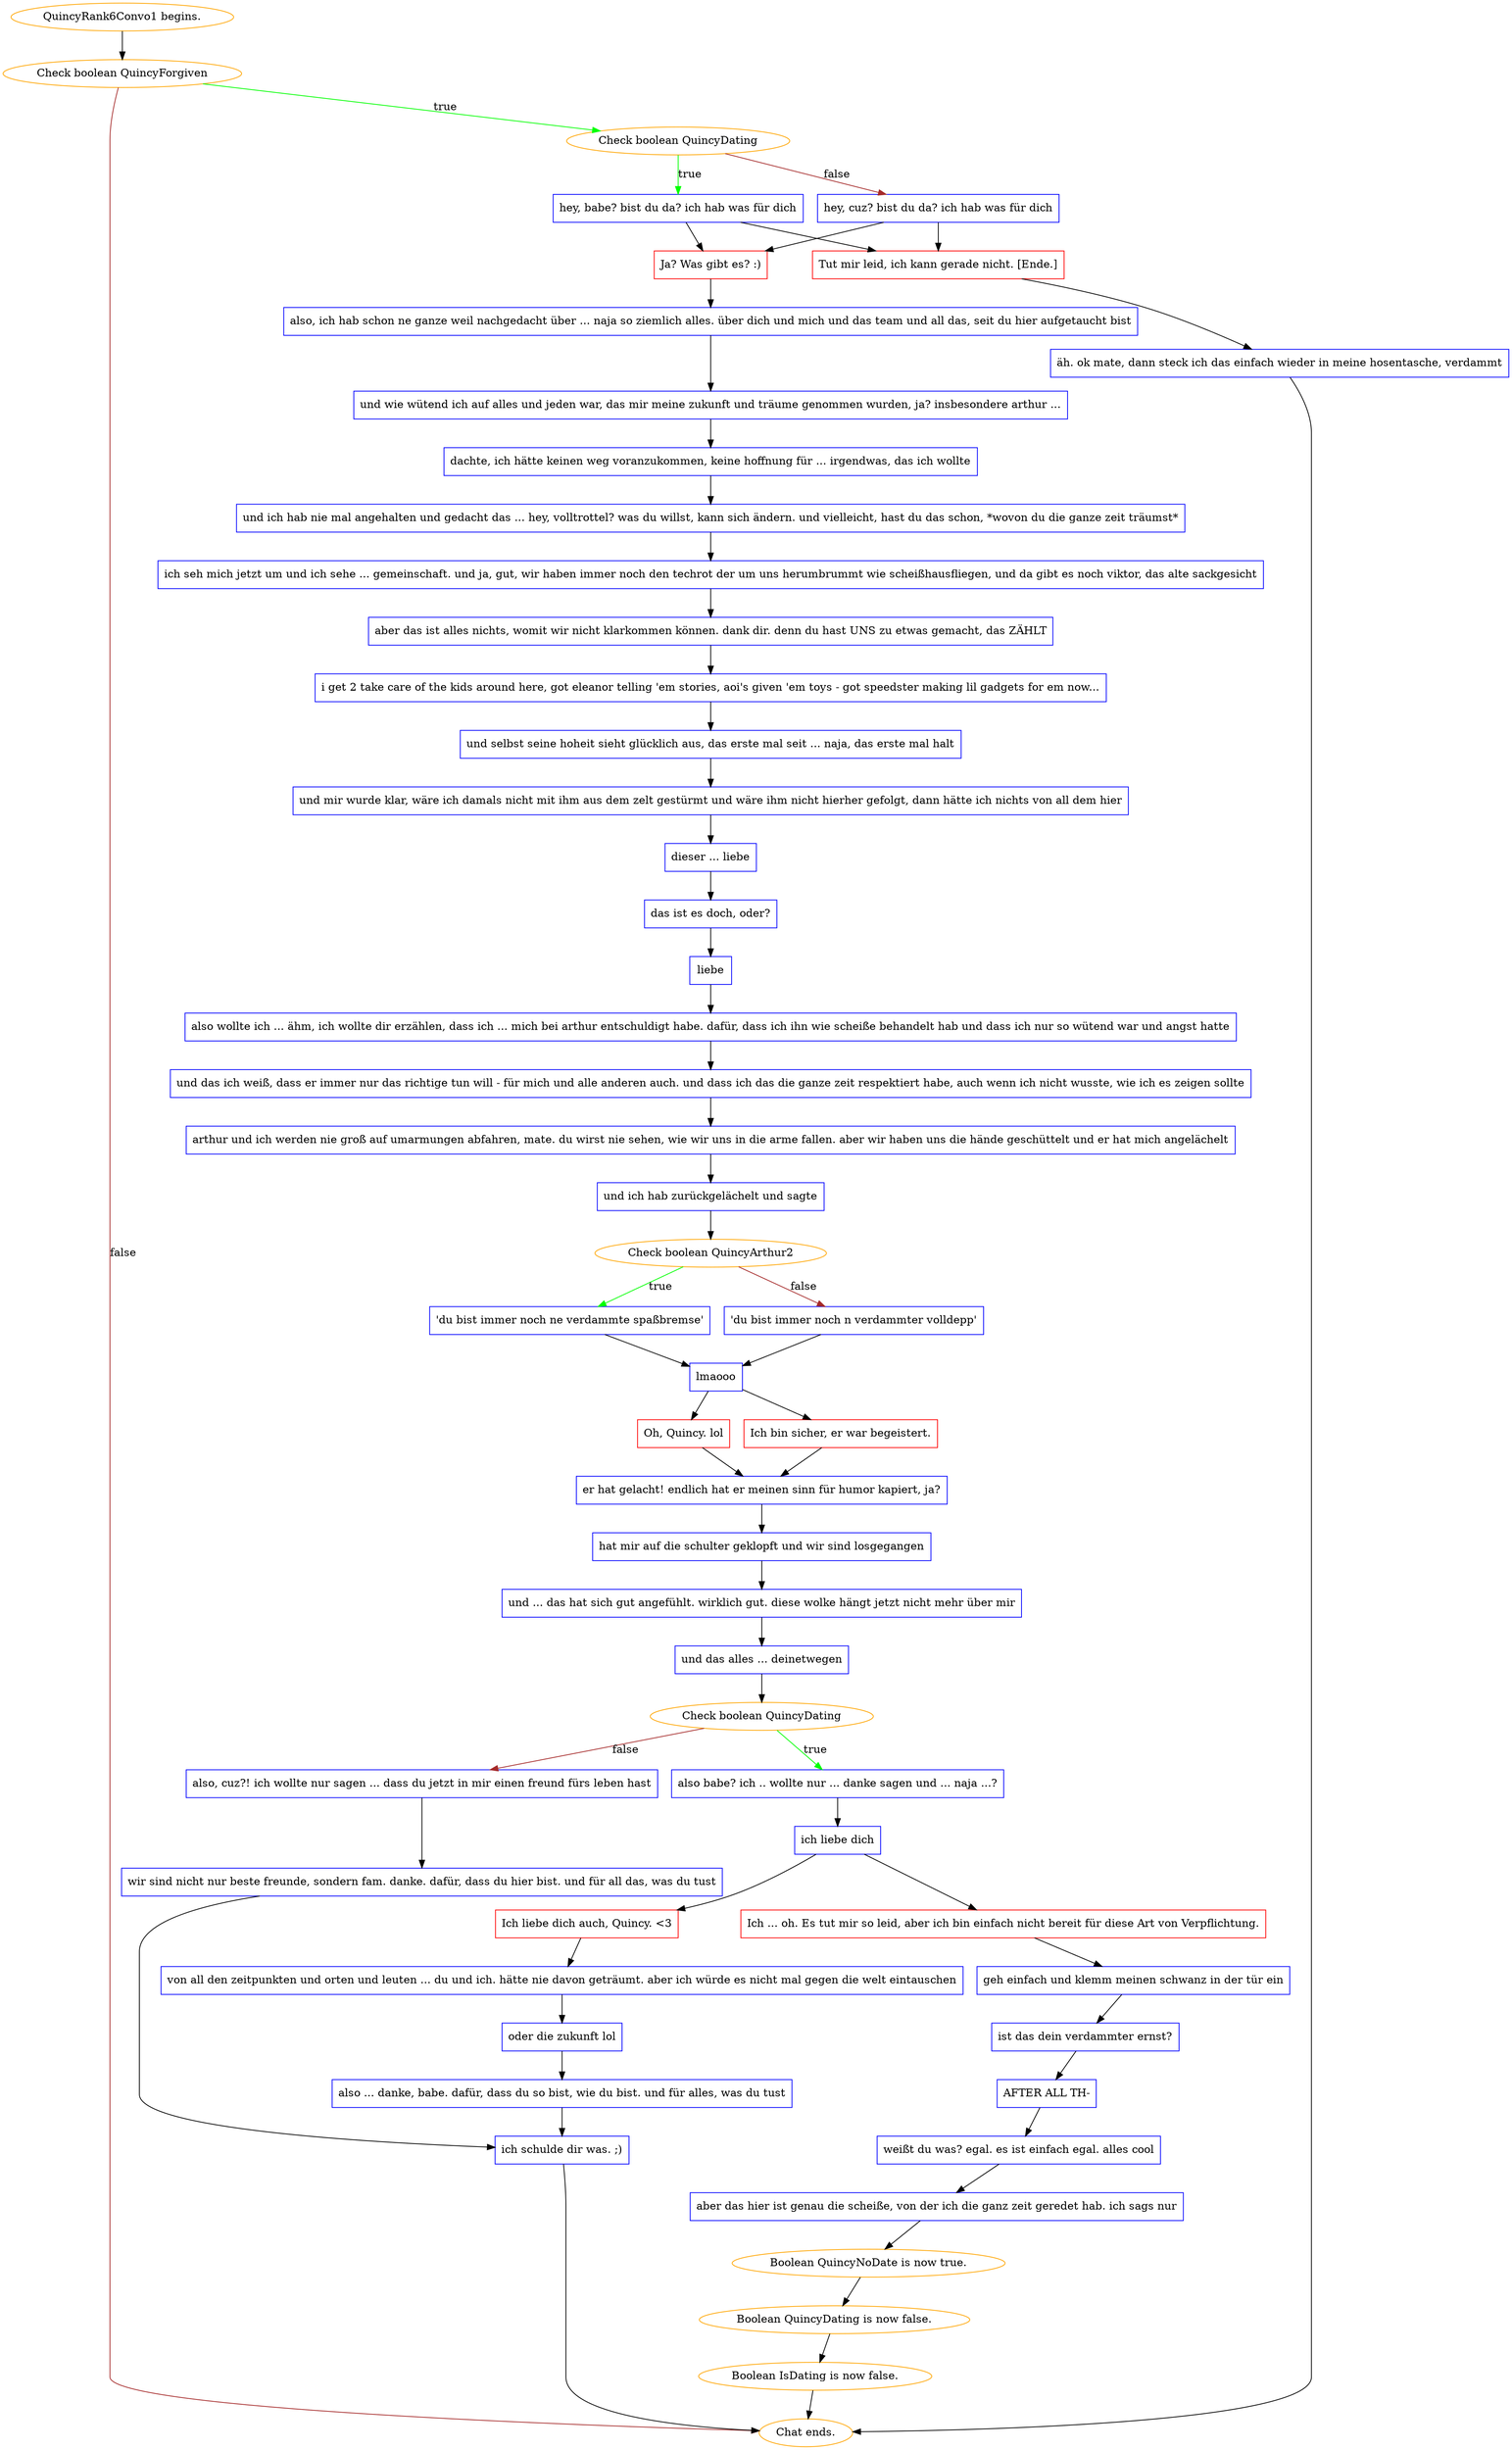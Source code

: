 digraph {
	"QuincyRank6Convo1 begins." [color=orange];
		"QuincyRank6Convo1 begins." -> j431139663;
	j431139663 [label="Check boolean QuincyForgiven",color=orange];
		j431139663 -> j3559869546 [label=true,color=green];
		j431139663 -> "Chat ends." [label=false,color=brown];
	j3559869546 [label="Check boolean QuincyDating",color=orange];
		j3559869546 -> j3723297468 [label=true,color=green];
		j3559869546 -> j875015480 [label=false,color=brown];
	"Chat ends." [color=orange];
	j3723297468 [label="hey, babe? bist du da? ich hab was für dich",shape=box,color=blue];
		j3723297468 -> j633373101;
		j3723297468 -> j1597782187;
	j875015480 [label="hey, cuz? bist du da? ich hab was für dich",shape=box,color=blue];
		j875015480 -> j633373101;
		j875015480 -> j1597782187;
	j633373101 [label="Ja? Was gibt es? :)",shape=box,color=red];
		j633373101 -> j2462487457;
	j1597782187 [label="Tut mir leid, ich kann gerade nicht. [Ende.]",shape=box,color=red];
		j1597782187 -> j680039596;
	j2462487457 [label="also, ich hab schon ne ganze weil nachgedacht über ... naja so ziemlich alles. über dich und mich und das team und all das, seit du hier aufgetaucht bist",shape=box,color=blue];
		j2462487457 -> j1093945707;
	j680039596 [label="äh. ok mate, dann steck ich das einfach wieder in meine hosentasche, verdammt",shape=box,color=blue];
		j680039596 -> "Chat ends.";
	j1093945707 [label="und wie wütend ich auf alles und jeden war, das mir meine zukunft und träume genommen wurden, ja? insbesondere arthur ...",shape=box,color=blue];
		j1093945707 -> j2215047062;
	j2215047062 [label="dachte, ich hätte keinen weg voranzukommen, keine hoffnung für ... irgendwas, das ich wollte",shape=box,color=blue];
		j2215047062 -> j1271295866;
	j1271295866 [label="und ich hab nie mal angehalten und gedacht das ... hey, volltrottel? was du willst, kann sich ändern. und vielleicht, hast du das schon, *wovon du die ganze zeit träumst*",shape=box,color=blue];
		j1271295866 -> j3355169998;
	j3355169998 [label="ich seh mich jetzt um und ich sehe ... gemeinschaft. und ja, gut, wir haben immer noch den techrot der um uns herumbrummt wie scheißhausfliegen, und da gibt es noch viktor, das alte sackgesicht",shape=box,color=blue];
		j3355169998 -> j983824695;
	j983824695 [label="aber das ist alles nichts, womit wir nicht klarkommen können. dank dir. denn du hast UNS zu etwas gemacht, das ZÄHLT",shape=box,color=blue];
		j983824695 -> j670321978;
	j670321978 [label="i get 2 take care of the kids around here, got eleanor telling 'em stories, aoi's given 'em toys - got speedster making lil gadgets for em now...",shape=box,color=blue];
		j670321978 -> j1826449062;
	j1826449062 [label="und selbst seine hoheit sieht glücklich aus, das erste mal seit ... naja, das erste mal halt",shape=box,color=blue];
		j1826449062 -> j2291103211;
	j2291103211 [label="und mir wurde klar, wäre ich damals nicht mit ihm aus dem zelt gestürmt und wäre ihm nicht hierher gefolgt, dann hätte ich nichts von all dem hier",shape=box,color=blue];
		j2291103211 -> j1078949530;
	j1078949530 [label="dieser ... liebe",shape=box,color=blue];
		j1078949530 -> j2118430666;
	j2118430666 [label="das ist es doch, oder?",shape=box,color=blue];
		j2118430666 -> j1738542381;
	j1738542381 [label="liebe",shape=box,color=blue];
		j1738542381 -> j748646274;
	j748646274 [label="also wollte ich ... ähm, ich wollte dir erzählen, dass ich ... mich bei arthur entschuldigt habe. dafür, dass ich ihn wie scheiße behandelt hab und dass ich nur so wütend war und angst hatte",shape=box,color=blue];
		j748646274 -> j2243941336;
	j2243941336 [label="und das ich weiß, dass er immer nur das richtige tun will - für mich und alle anderen auch. und dass ich das die ganze zeit respektiert habe, auch wenn ich nicht wusste, wie ich es zeigen sollte",shape=box,color=blue];
		j2243941336 -> j3673541878;
	j3673541878 [label="arthur und ich werden nie groß auf umarmungen abfahren, mate. du wirst nie sehen, wie wir uns in die arme fallen. aber wir haben uns die hände geschüttelt und er hat mich angelächelt",shape=box,color=blue];
		j3673541878 -> j848113239;
	j848113239 [label="und ich hab zurückgelächelt und sagte",shape=box,color=blue];
		j848113239 -> j1598694856;
	j1598694856 [label="Check boolean QuincyArthur2",color=orange];
		j1598694856 -> j2292637518 [label=true,color=green];
		j1598694856 -> j4054162686 [label=false,color=brown];
	j2292637518 [label="'du bist immer noch ne verdammte spaßbremse'",shape=box,color=blue];
		j2292637518 -> j1453178972;
	j4054162686 [label="'du bist immer noch n verdammter volldepp'",shape=box,color=blue];
		j4054162686 -> j1453178972;
	j1453178972 [label="lmaooo",shape=box,color=blue];
		j1453178972 -> j469124663;
		j1453178972 -> j3668021279;
	j469124663 [label="Oh, Quincy. lol",shape=box,color=red];
		j469124663 -> j1217844115;
	j3668021279 [label="Ich bin sicher, er war begeistert.",shape=box,color=red];
		j3668021279 -> j1217844115;
	j1217844115 [label="er hat gelacht! endlich hat er meinen sinn für humor kapiert, ja?",shape=box,color=blue];
		j1217844115 -> j200711076;
	j200711076 [label="hat mir auf die schulter geklopft und wir sind losgegangen",shape=box,color=blue];
		j200711076 -> j1889646842;
	j1889646842 [label="und ... das hat sich gut angefühlt. wirklich gut. diese wolke hängt jetzt nicht mehr über mir",shape=box,color=blue];
		j1889646842 -> j1393342759;
	j1393342759 [label="und das alles ... deinetwegen",shape=box,color=blue];
		j1393342759 -> j2532970724;
	j2532970724 [label="Check boolean QuincyDating",color=orange];
		j2532970724 -> j1642581603 [label=true,color=green];
		j2532970724 -> j3214492106 [label=false,color=brown];
	j1642581603 [label="also babe? ich .. wollte nur ... danke sagen und ... naja ...?",shape=box,color=blue];
		j1642581603 -> j2565641847;
	j3214492106 [label="also, cuz?! ich wollte nur sagen ... dass du jetzt in mir einen freund fürs leben hast",shape=box,color=blue];
		j3214492106 -> j127995362;
	j2565641847 [label="ich liebe dich",shape=box,color=blue];
		j2565641847 -> j258712821;
		j2565641847 -> j2863079969;
	j127995362 [label="wir sind nicht nur beste freunde, sondern fam. danke. dafür, dass du hier bist. und für all das, was du tust",shape=box,color=blue];
		j127995362 -> j3946855388;
	j258712821 [label="Ich liebe dich auch, Quincy. <3",shape=box,color=red];
		j258712821 -> j1365117675;
	j2863079969 [label="Ich ... oh. Es tut mir so leid, aber ich bin einfach nicht bereit für diese Art von Verpflichtung.",shape=box,color=red];
		j2863079969 -> j1662687486;
	j3946855388 [label="ich schulde dir was. ;)",shape=box,color=blue];
		j3946855388 -> "Chat ends.";
	j1365117675 [label="von all den zeitpunkten und orten und leuten ... du und ich. hätte nie davon geträumt. aber ich würde es nicht mal gegen die welt eintauschen",shape=box,color=blue];
		j1365117675 -> j1849381253;
	j1662687486 [label="geh einfach und klemm meinen schwanz in der tür ein",shape=box,color=blue];
		j1662687486 -> j1128018752;
	j1849381253 [label="oder die zukunft lol",shape=box,color=blue];
		j1849381253 -> j451122392;
	j1128018752 [label="ist das dein verdammter ernst?",shape=box,color=blue];
		j1128018752 -> j2662897246;
	j451122392 [label="also ... danke, babe. dafür, dass du so bist, wie du bist. und für alles, was du tust",shape=box,color=blue];
		j451122392 -> j3946855388;
	j2662897246 [label="AFTER ALL TH-",shape=box,color=blue];
		j2662897246 -> j684936069;
	j684936069 [label="weißt du was? egal. es ist einfach egal. alles cool",shape=box,color=blue];
		j684936069 -> j1521871807;
	j1521871807 [label="aber das hier ist genau die scheiße, von der ich die ganz zeit geredet hab. ich sags nur",shape=box,color=blue];
		j1521871807 -> j2319655028;
	j2319655028 [label="Boolean QuincyNoDate is now true.",color=orange];
		j2319655028 -> j1884175600;
	j1884175600 [label="Boolean QuincyDating is now false.",color=orange];
		j1884175600 -> j1242024027;
	j1242024027 [label="Boolean IsDating is now false.",color=orange];
		j1242024027 -> "Chat ends.";
}